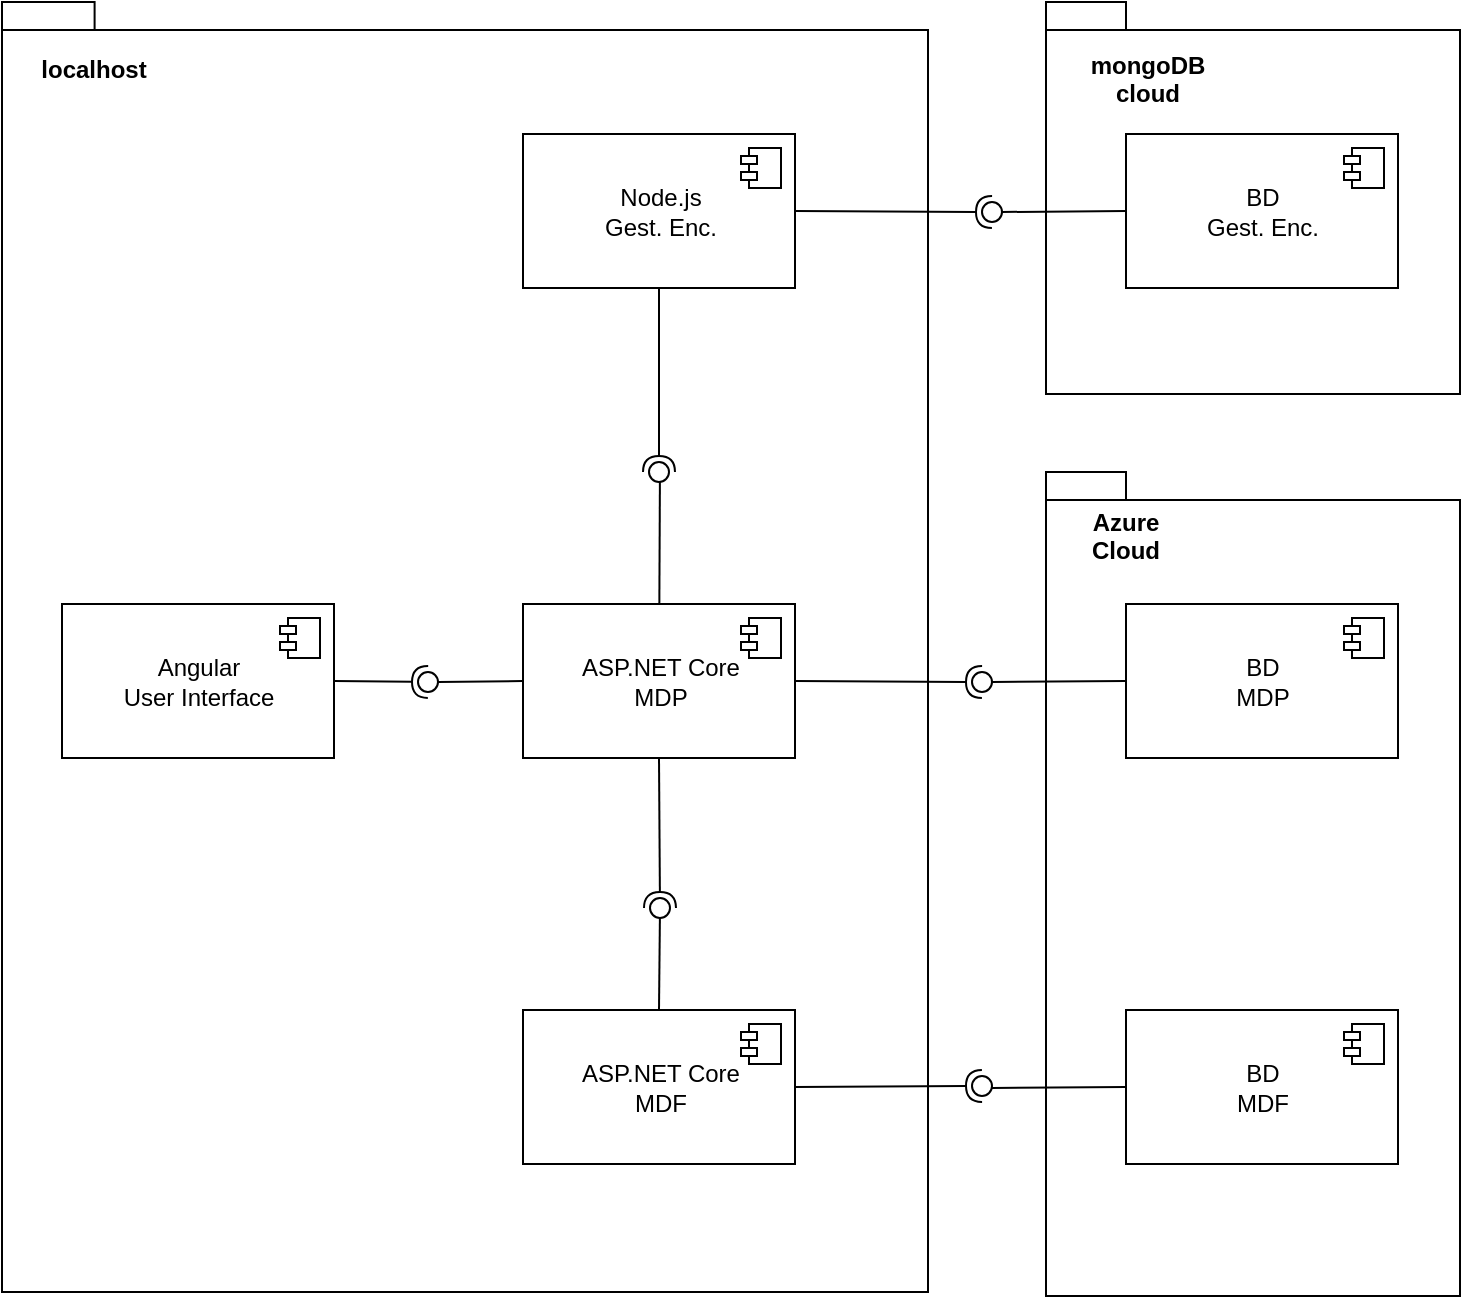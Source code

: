 <mxfile version="12.3.9" type="google" pages="1"><diagram id="zbJJsld3jgFMSVXTaZiT" name="Page-1"><mxGraphModel dx="1422" dy="762" grid="0" gridSize="10" guides="1" tooltips="1" connect="1" arrows="1" fold="1" page="1" pageScale="1" pageWidth="827" pageHeight="1169" math="0" shadow="0"><root><mxCell id="0"/><mxCell id="1" parent="0"/><mxCell id="NDOYXrGioY9RmuZp508z-11" value="" style="shape=folder;fontStyle=1;spacingTop=10;tabWidth=40;tabHeight=14;tabPosition=left;html=1;" vertex="1" parent="1"><mxGeometry x="31" y="47" width="463" height="645" as="geometry"/></mxCell><mxCell id="NDOYXrGioY9RmuZp508z-1" value="" style="shape=folder;fontStyle=1;spacingTop=10;tabWidth=40;tabHeight=14;tabPosition=left;html=1;" vertex="1" parent="1"><mxGeometry x="553" y="47" width="207" height="196" as="geometry"/></mxCell><mxCell id="NDOYXrGioY9RmuZp508z-2" value="BD &lt;br&gt;Gest. Enc." style="html=1;" vertex="1" parent="1"><mxGeometry x="593" y="113" width="136" height="77" as="geometry"/></mxCell><mxCell id="NDOYXrGioY9RmuZp508z-3" value="" style="shape=component;jettyWidth=8;jettyHeight=4;" vertex="1" parent="NDOYXrGioY9RmuZp508z-2"><mxGeometry x="1" width="20" height="20" relative="1" as="geometry"><mxPoint x="-27" y="7" as="offset"/></mxGeometry></mxCell><mxCell id="NDOYXrGioY9RmuZp508z-4" value="mongoDB&#10;cloud" style="text;align=center;fontStyle=1;verticalAlign=middle;spacingLeft=3;spacingRight=3;strokeColor=none;rotatable=0;points=[[0,0.5],[1,0.5]];portConstraint=eastwest;" vertex="1" parent="1"><mxGeometry x="564" y="72" width="80" height="26" as="geometry"/></mxCell><mxCell id="NDOYXrGioY9RmuZp508z-5" value="" style="shape=folder;fontStyle=1;spacingTop=10;tabWidth=40;tabHeight=14;tabPosition=left;html=1;" vertex="1" parent="1"><mxGeometry x="553" y="282" width="207" height="412" as="geometry"/></mxCell><mxCell id="NDOYXrGioY9RmuZp508z-6" value="BD &lt;br&gt;MDP" style="html=1;" vertex="1" parent="1"><mxGeometry x="593" y="348" width="136" height="77" as="geometry"/></mxCell><mxCell id="NDOYXrGioY9RmuZp508z-7" value="" style="shape=component;jettyWidth=8;jettyHeight=4;" vertex="1" parent="NDOYXrGioY9RmuZp508z-6"><mxGeometry x="1" width="20" height="20" relative="1" as="geometry"><mxPoint x="-27" y="7" as="offset"/></mxGeometry></mxCell><mxCell id="NDOYXrGioY9RmuZp508z-8" value="Azure &#10;Cloud" style="text;align=center;fontStyle=1;verticalAlign=middle;spacingLeft=3;spacingRight=3;strokeColor=none;rotatable=0;points=[[0,0.5],[1,0.5]];portConstraint=eastwest;" vertex="1" parent="1"><mxGeometry x="553" y="300.5" width="80" height="26" as="geometry"/></mxCell><mxCell id="NDOYXrGioY9RmuZp508z-9" value="BD &lt;br&gt;MDF" style="html=1;" vertex="1" parent="1"><mxGeometry x="593" y="551" width="136" height="77" as="geometry"/></mxCell><mxCell id="NDOYXrGioY9RmuZp508z-10" value="" style="shape=component;jettyWidth=8;jettyHeight=4;" vertex="1" parent="NDOYXrGioY9RmuZp508z-9"><mxGeometry x="1" width="20" height="20" relative="1" as="geometry"><mxPoint x="-27" y="7" as="offset"/></mxGeometry></mxCell><mxCell id="NDOYXrGioY9RmuZp508z-12" value="localhost" style="text;align=center;fontStyle=1;verticalAlign=middle;spacingLeft=3;spacingRight=3;strokeColor=none;rotatable=0;points=[[0,0.5],[1,0.5]];portConstraint=eastwest;" vertex="1" parent="1"><mxGeometry x="37" y="67" width="80" height="26" as="geometry"/></mxCell><mxCell id="NDOYXrGioY9RmuZp508z-15" value="Node.js&lt;br&gt;Gest. Enc." style="html=1;" vertex="1" parent="1"><mxGeometry x="291.5" y="113" width="136" height="77" as="geometry"/></mxCell><mxCell id="NDOYXrGioY9RmuZp508z-16" value="" style="shape=component;jettyWidth=8;jettyHeight=4;" vertex="1" parent="NDOYXrGioY9RmuZp508z-15"><mxGeometry x="1" width="20" height="20" relative="1" as="geometry"><mxPoint x="-27" y="7" as="offset"/></mxGeometry></mxCell><mxCell id="NDOYXrGioY9RmuZp508z-17" value="ASP.NET Core&lt;br&gt;MDP" style="html=1;" vertex="1" parent="1"><mxGeometry x="291.5" y="348" width="136" height="77" as="geometry"/></mxCell><mxCell id="NDOYXrGioY9RmuZp508z-18" value="" style="shape=component;jettyWidth=8;jettyHeight=4;" vertex="1" parent="NDOYXrGioY9RmuZp508z-17"><mxGeometry x="1" width="20" height="20" relative="1" as="geometry"><mxPoint x="-27" y="7" as="offset"/></mxGeometry></mxCell><mxCell id="NDOYXrGioY9RmuZp508z-19" value="ASP.NET Core&lt;br&gt;MDF" style="html=1;" vertex="1" parent="1"><mxGeometry x="291.5" y="551" width="136" height="77" as="geometry"/></mxCell><mxCell id="NDOYXrGioY9RmuZp508z-20" value="" style="shape=component;jettyWidth=8;jettyHeight=4;" vertex="1" parent="NDOYXrGioY9RmuZp508z-19"><mxGeometry x="1" width="20" height="20" relative="1" as="geometry"><mxPoint x="-27" y="7" as="offset"/></mxGeometry></mxCell><mxCell id="NDOYXrGioY9RmuZp508z-21" value="Angular&lt;br&gt;User Interface" style="html=1;" vertex="1" parent="1"><mxGeometry x="61" y="348" width="136" height="77" as="geometry"/></mxCell><mxCell id="NDOYXrGioY9RmuZp508z-22" value="" style="shape=component;jettyWidth=8;jettyHeight=4;" vertex="1" parent="NDOYXrGioY9RmuZp508z-21"><mxGeometry x="1" width="20" height="20" relative="1" as="geometry"><mxPoint x="-27" y="7" as="offset"/></mxGeometry></mxCell><mxCell id="NDOYXrGioY9RmuZp508z-26" value="" style="rounded=0;orthogonalLoop=1;jettySize=auto;html=1;endArrow=none;endFill=0;exitX=0;exitY=0.5;exitDx=0;exitDy=0;" edge="1" target="NDOYXrGioY9RmuZp508z-28" parent="1" source="NDOYXrGioY9RmuZp508z-2"><mxGeometry relative="1" as="geometry"><mxPoint x="506" y="152" as="sourcePoint"/></mxGeometry></mxCell><mxCell id="NDOYXrGioY9RmuZp508z-27" value="" style="rounded=0;orthogonalLoop=1;jettySize=auto;html=1;endArrow=halfCircle;endFill=0;entryX=0.5;entryY=0.5;entryDx=0;entryDy=0;endSize=6;strokeWidth=1;exitX=1;exitY=0.5;exitDx=0;exitDy=0;" edge="1" target="NDOYXrGioY9RmuZp508z-28" parent="1" source="NDOYXrGioY9RmuZp508z-15"><mxGeometry relative="1" as="geometry"><mxPoint x="546" y="152" as="sourcePoint"/></mxGeometry></mxCell><mxCell id="NDOYXrGioY9RmuZp508z-28" value="" style="ellipse;whiteSpace=wrap;html=1;fontFamily=Helvetica;fontSize=12;fontColor=#000000;align=center;strokeColor=#000000;fillColor=#ffffff;points=[];aspect=fixed;resizable=0;" vertex="1" parent="1"><mxGeometry x="521" y="147" width="10" height="10" as="geometry"/></mxCell><mxCell id="NDOYXrGioY9RmuZp508z-29" value="" style="rounded=0;orthogonalLoop=1;jettySize=auto;html=1;endArrow=none;endFill=0;exitX=0;exitY=0.5;exitDx=0;exitDy=0;" edge="1" target="NDOYXrGioY9RmuZp508z-31" parent="1" source="NDOYXrGioY9RmuZp508z-6"><mxGeometry relative="1" as="geometry"><mxPoint x="501" y="387" as="sourcePoint"/></mxGeometry></mxCell><mxCell id="NDOYXrGioY9RmuZp508z-30" value="" style="rounded=0;orthogonalLoop=1;jettySize=auto;html=1;endArrow=halfCircle;endFill=0;entryX=0.5;entryY=0.5;entryDx=0;entryDy=0;endSize=6;strokeWidth=1;exitX=1;exitY=0.5;exitDx=0;exitDy=0;" edge="1" target="NDOYXrGioY9RmuZp508z-31" parent="1" source="NDOYXrGioY9RmuZp508z-17"><mxGeometry relative="1" as="geometry"><mxPoint x="541" y="387" as="sourcePoint"/></mxGeometry></mxCell><mxCell id="NDOYXrGioY9RmuZp508z-31" value="" style="ellipse;whiteSpace=wrap;html=1;fontFamily=Helvetica;fontSize=12;fontColor=#000000;align=center;strokeColor=#000000;fillColor=#ffffff;points=[];aspect=fixed;resizable=0;" vertex="1" parent="1"><mxGeometry x="516" y="382" width="10" height="10" as="geometry"/></mxCell><mxCell id="NDOYXrGioY9RmuZp508z-32" value="" style="rounded=0;orthogonalLoop=1;jettySize=auto;html=1;endArrow=none;endFill=0;exitX=0;exitY=0.5;exitDx=0;exitDy=0;" edge="1" parent="1" source="NDOYXrGioY9RmuZp508z-9"><mxGeometry relative="1" as="geometry"><mxPoint x="501" y="595" as="sourcePoint"/><mxPoint x="526" y="590" as="targetPoint"/></mxGeometry></mxCell><mxCell id="NDOYXrGioY9RmuZp508z-33" value="" style="rounded=0;orthogonalLoop=1;jettySize=auto;html=1;endArrow=halfCircle;endFill=0;entryX=0.5;entryY=0.5;entryDx=0;entryDy=0;endSize=6;strokeWidth=1;exitX=1;exitY=0.5;exitDx=0;exitDy=0;" edge="1" target="NDOYXrGioY9RmuZp508z-34" parent="1" source="NDOYXrGioY9RmuZp508z-19"><mxGeometry relative="1" as="geometry"><mxPoint x="541" y="595" as="sourcePoint"/></mxGeometry></mxCell><mxCell id="NDOYXrGioY9RmuZp508z-34" value="" style="ellipse;whiteSpace=wrap;html=1;fontFamily=Helvetica;fontSize=12;fontColor=#000000;align=center;strokeColor=#000000;fillColor=#ffffff;points=[];aspect=fixed;resizable=0;" vertex="1" parent="1"><mxGeometry x="516" y="584" width="10" height="10" as="geometry"/></mxCell><mxCell id="NDOYXrGioY9RmuZp508z-35" value="" style="rounded=0;orthogonalLoop=1;jettySize=auto;html=1;endArrow=none;endFill=0;exitX=0.5;exitY=0;exitDx=0;exitDy=0;" edge="1" target="NDOYXrGioY9RmuZp508z-37" parent="1" source="NDOYXrGioY9RmuZp508z-19"><mxGeometry relative="1" as="geometry"><mxPoint x="340" y="500" as="sourcePoint"/></mxGeometry></mxCell><mxCell id="NDOYXrGioY9RmuZp508z-36" value="" style="rounded=0;orthogonalLoop=1;jettySize=auto;html=1;endArrow=halfCircle;endFill=0;entryX=0.5;entryY=0.5;entryDx=0;entryDy=0;endSize=6;strokeWidth=1;exitX=0.5;exitY=1;exitDx=0;exitDy=0;" edge="1" target="NDOYXrGioY9RmuZp508z-37" parent="1" source="NDOYXrGioY9RmuZp508z-17"><mxGeometry relative="1" as="geometry"><mxPoint x="380" y="500" as="sourcePoint"/></mxGeometry></mxCell><mxCell id="NDOYXrGioY9RmuZp508z-37" value="" style="ellipse;whiteSpace=wrap;html=1;fontFamily=Helvetica;fontSize=12;fontColor=#000000;align=center;strokeColor=#000000;fillColor=#ffffff;points=[];aspect=fixed;resizable=0;" vertex="1" parent="1"><mxGeometry x="355" y="495" width="10" height="10" as="geometry"/></mxCell><mxCell id="NDOYXrGioY9RmuZp508z-41" value="" style="rounded=0;orthogonalLoop=1;jettySize=auto;html=1;endArrow=none;endFill=0;" edge="1" parent="1" source="NDOYXrGioY9RmuZp508z-17"><mxGeometry relative="1" as="geometry"><mxPoint x="345" y="282" as="sourcePoint"/><mxPoint x="360" y="277" as="targetPoint"/></mxGeometry></mxCell><mxCell id="NDOYXrGioY9RmuZp508z-42" value="" style="rounded=0;orthogonalLoop=1;jettySize=auto;html=1;endArrow=halfCircle;endFill=0;entryX=0.5;entryY=0.5;entryDx=0;entryDy=0;endSize=6;strokeWidth=1;exitX=0.5;exitY=1;exitDx=0;exitDy=0;" edge="1" target="NDOYXrGioY9RmuZp508z-43" parent="1" source="NDOYXrGioY9RmuZp508z-15"><mxGeometry relative="1" as="geometry"><mxPoint x="385" y="282" as="sourcePoint"/></mxGeometry></mxCell><mxCell id="NDOYXrGioY9RmuZp508z-43" value="" style="ellipse;whiteSpace=wrap;html=1;fontFamily=Helvetica;fontSize=12;fontColor=#000000;align=center;strokeColor=#000000;fillColor=#ffffff;points=[];aspect=fixed;resizable=0;" vertex="1" parent="1"><mxGeometry x="354.5" y="277" width="10" height="10" as="geometry"/></mxCell><mxCell id="NDOYXrGioY9RmuZp508z-44" value="" style="rounded=0;orthogonalLoop=1;jettySize=auto;html=1;endArrow=none;endFill=0;exitX=0;exitY=0.5;exitDx=0;exitDy=0;" edge="1" target="NDOYXrGioY9RmuZp508z-46" parent="1" source="NDOYXrGioY9RmuZp508z-17"><mxGeometry relative="1" as="geometry"><mxPoint x="224" y="387" as="sourcePoint"/></mxGeometry></mxCell><mxCell id="NDOYXrGioY9RmuZp508z-45" value="" style="rounded=0;orthogonalLoop=1;jettySize=auto;html=1;endArrow=halfCircle;endFill=0;entryX=0.5;entryY=0.5;entryDx=0;entryDy=0;endSize=6;strokeWidth=1;exitX=1;exitY=0.5;exitDx=0;exitDy=0;" edge="1" target="NDOYXrGioY9RmuZp508z-46" parent="1" source="NDOYXrGioY9RmuZp508z-21"><mxGeometry relative="1" as="geometry"><mxPoint x="264" y="387" as="sourcePoint"/></mxGeometry></mxCell><mxCell id="NDOYXrGioY9RmuZp508z-46" value="" style="ellipse;whiteSpace=wrap;html=1;fontFamily=Helvetica;fontSize=12;fontColor=#000000;align=center;strokeColor=#000000;fillColor=#ffffff;points=[];aspect=fixed;resizable=0;" vertex="1" parent="1"><mxGeometry x="239" y="382" width="10" height="10" as="geometry"/></mxCell></root></mxGraphModel></diagram></mxfile>